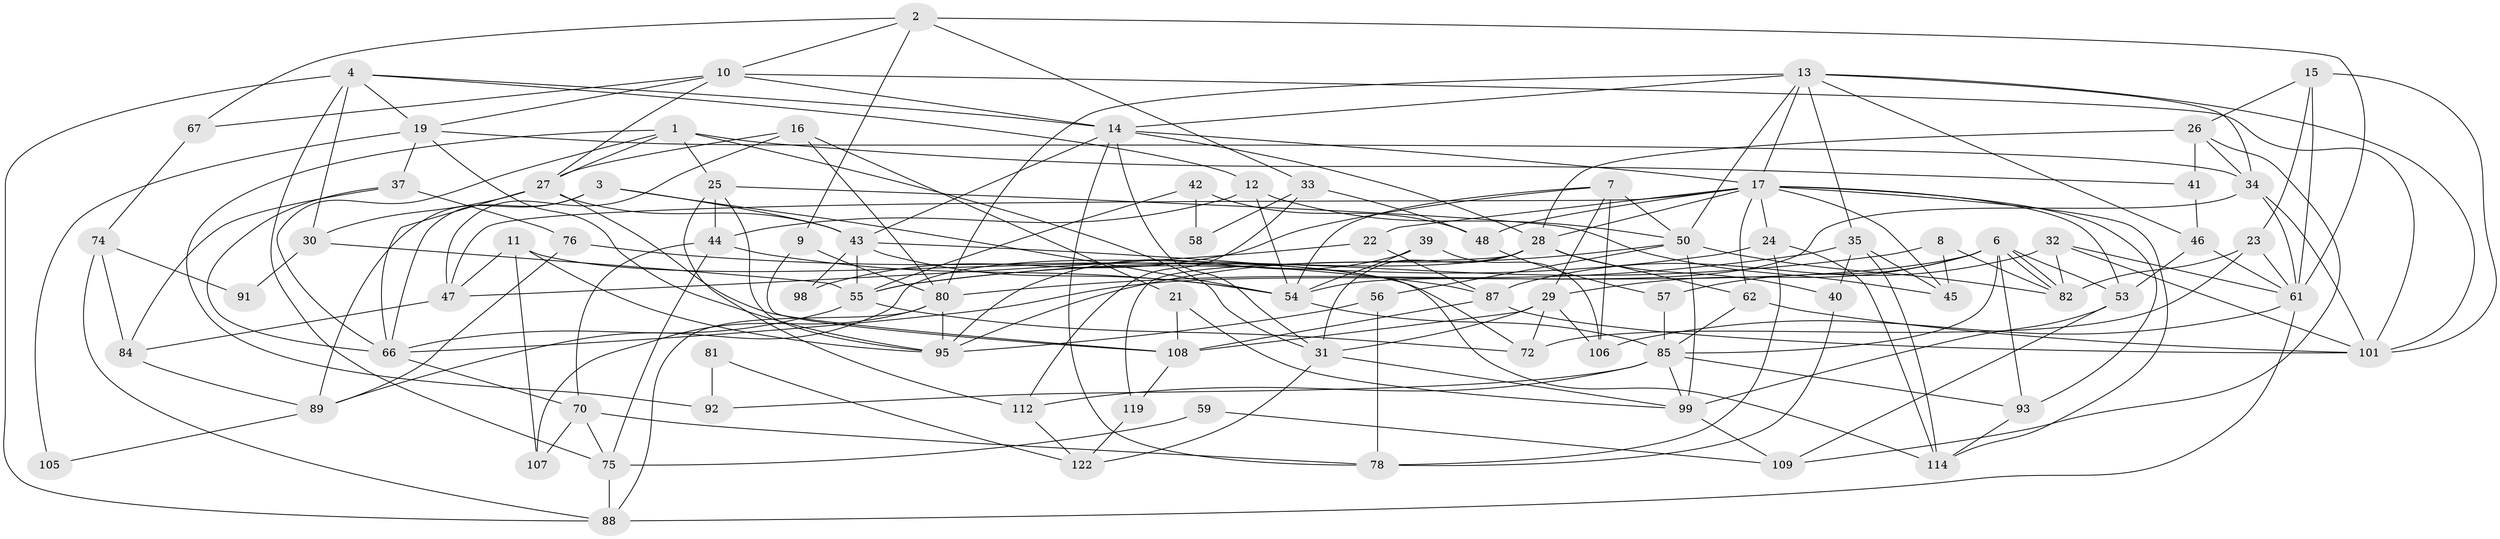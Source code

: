 // Generated by graph-tools (version 1.1) at 2025/23/03/03/25 07:23:57]
// undirected, 85 vertices, 204 edges
graph export_dot {
graph [start="1"]
  node [color=gray90,style=filled];
  1 [super="+100"];
  2 [super="+5"];
  3 [super="+90"];
  4 [super="+18"];
  6 [super="+116"];
  7 [super="+97"];
  8;
  9;
  10 [super="+83"];
  11;
  12;
  13 [super="+20"];
  14 [super="+36"];
  15;
  16;
  17 [super="+94"];
  19;
  21;
  22;
  23;
  24;
  25 [super="+49"];
  26 [super="+52"];
  27 [super="+51"];
  28 [super="+103"];
  29 [super="+86"];
  30 [super="+60"];
  31 [super="+38"];
  32 [super="+65"];
  33;
  34 [super="+96"];
  35 [super="+63"];
  37;
  39;
  40;
  41;
  42;
  43 [super="+69"];
  44;
  45;
  46;
  47;
  48;
  50 [super="+77"];
  53 [super="+71"];
  54 [super="+64"];
  55 [super="+111"];
  56 [super="+68"];
  57;
  58;
  59;
  61 [super="+104"];
  62 [super="+73"];
  66 [super="+121"];
  67 [super="+79"];
  70;
  72;
  74;
  75 [super="+113"];
  76;
  78;
  80 [super="+110"];
  81;
  82 [super="+120"];
  84;
  85 [super="+102"];
  87 [super="+117"];
  88;
  89;
  91;
  92;
  93;
  95 [super="+118"];
  98;
  99;
  101 [super="+115"];
  105;
  106;
  107;
  108;
  109;
  112;
  114;
  119;
  122;
  1 -- 25;
  1 -- 27;
  1 -- 66;
  1 -- 31;
  1 -- 92;
  1 -- 41;
  2 -- 10;
  2 -- 61;
  2 -- 67;
  2 -- 9;
  2 -- 33;
  3 -- 54;
  3 -- 43;
  3 -- 66;
  3 -- 89;
  4 -- 19;
  4 -- 88;
  4 -- 14;
  4 -- 75;
  4 -- 12;
  4 -- 30;
  6 -- 82;
  6 -- 82;
  6 -- 93 [weight=2];
  6 -- 29;
  6 -- 53;
  6 -- 57;
  6 -- 85;
  6 -- 66;
  7 -- 98;
  7 -- 106;
  7 -- 29;
  7 -- 50;
  7 -- 54;
  8 -- 82;
  8 -- 45;
  8 -- 55;
  9 -- 80;
  9 -- 108;
  10 -- 101;
  10 -- 27;
  10 -- 14;
  10 -- 19;
  10 -- 67;
  11 -- 107;
  11 -- 47;
  11 -- 72;
  11 -- 95;
  12 -- 50;
  12 -- 44;
  12 -- 54;
  13 -- 14;
  13 -- 80;
  13 -- 101;
  13 -- 17;
  13 -- 34;
  13 -- 35;
  13 -- 50;
  13 -- 46;
  14 -- 31;
  14 -- 17;
  14 -- 78;
  14 -- 43;
  14 -- 28;
  15 -- 23;
  15 -- 26;
  15 -- 101;
  15 -- 61;
  16 -- 27;
  16 -- 47;
  16 -- 21;
  16 -- 80;
  17 -- 53;
  17 -- 22;
  17 -- 45;
  17 -- 48;
  17 -- 114;
  17 -- 24;
  17 -- 93;
  17 -- 47;
  17 -- 62;
  17 -- 28;
  19 -- 95;
  19 -- 37;
  19 -- 105;
  19 -- 34;
  21 -- 108;
  21 -- 99;
  22 -- 47;
  22 -- 87;
  23 -- 72;
  23 -- 61;
  23 -- 82;
  24 -- 114;
  24 -- 55;
  24 -- 78;
  25 -- 95;
  25 -- 44;
  25 -- 112;
  25 -- 45;
  26 -- 109;
  26 -- 34;
  26 -- 41;
  26 -- 28;
  27 -- 66;
  27 -- 43;
  27 -- 108;
  27 -- 30;
  28 -- 40;
  28 -- 62;
  28 -- 119;
  28 -- 89;
  28 -- 31;
  29 -- 108;
  29 -- 72;
  29 -- 106;
  29 -- 31;
  30 -- 55;
  30 -- 91;
  31 -- 122;
  31 -- 99;
  32 -- 87;
  32 -- 101;
  32 -- 82;
  32 -- 61;
  33 -- 112;
  33 -- 48;
  33 -- 58;
  34 -- 54;
  34 -- 101;
  34 -- 61;
  35 -- 40;
  35 -- 114;
  35 -- 45;
  35 -- 80;
  37 -- 66;
  37 -- 76;
  37 -- 84;
  39 -- 106;
  39 -- 95;
  39 -- 54;
  40 -- 78;
  41 -- 46;
  42 -- 48;
  42 -- 55;
  42 -- 58;
  43 -- 98 [weight=2];
  43 -- 54;
  43 -- 114;
  43 -- 55;
  44 -- 70;
  44 -- 75;
  44 -- 54;
  46 -- 61;
  46 -- 53;
  47 -- 84;
  48 -- 57;
  50 -- 56;
  50 -- 82;
  50 -- 99;
  50 -- 95;
  53 -- 109;
  53 -- 99;
  54 -- 85;
  55 -- 72;
  55 -- 66;
  56 -- 78;
  56 -- 95;
  57 -- 85;
  59 -- 109;
  59 -- 75;
  61 -- 106;
  61 -- 88;
  62 -- 101;
  62 -- 85;
  66 -- 70;
  67 -- 74;
  70 -- 78;
  70 -- 107;
  70 -- 75;
  74 -- 84;
  74 -- 88;
  74 -- 91;
  75 -- 88;
  76 -- 87;
  76 -- 89;
  80 -- 107;
  80 -- 88;
  80 -- 95;
  81 -- 92;
  81 -- 122;
  84 -- 89;
  85 -- 99;
  85 -- 93;
  85 -- 112;
  85 -- 92;
  87 -- 108;
  87 -- 101;
  89 -- 105;
  93 -- 114;
  99 -- 109;
  108 -- 119;
  112 -- 122;
  119 -- 122;
}
